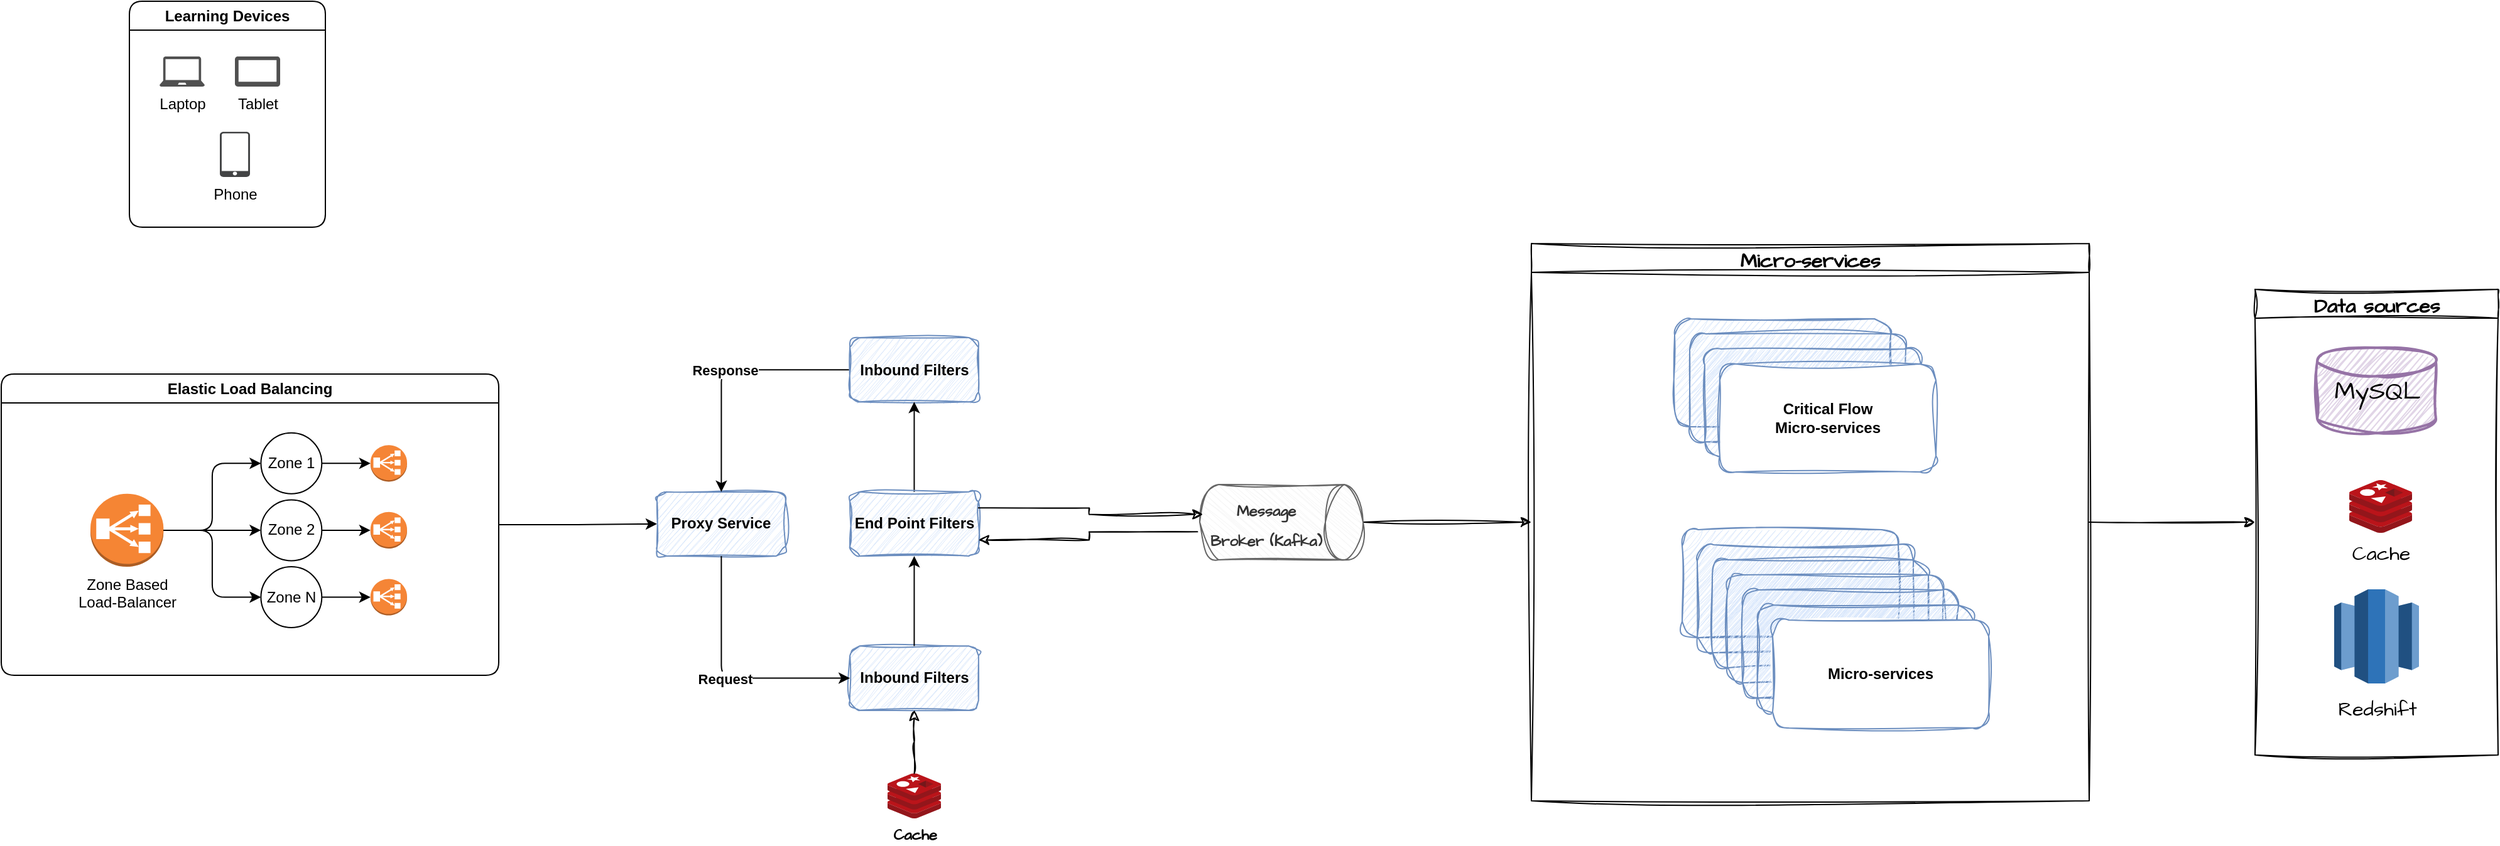<mxfile version="22.1.18" type="github">
  <diagram name="Page-1" id="VbFeioPStskT5qOx0-Zx">
    <mxGraphModel dx="2359" dy="834" grid="1" gridSize="12" guides="1" tooltips="1" connect="1" arrows="1" fold="1" page="1" pageScale="1" pageWidth="850" pageHeight="1100" math="0" shadow="0">
      <root>
        <mxCell id="0" />
        <mxCell id="1" parent="0" />
        <mxCell id="Sxqkspv0LIIan3AOKL-r-10" value="Learning Devices" style="swimlane;whiteSpace=wrap;html=1;rounded=1;" vertex="1" parent="1">
          <mxGeometry x="-168" y="204" width="156" height="180" as="geometry" />
        </mxCell>
        <mxCell id="Sxqkspv0LIIan3AOKL-r-15" value="" style="group;rounded=1;movable=1;resizable=1;rotatable=1;deletable=1;editable=1;locked=0;connectable=1;" vertex="1" connectable="0" parent="Sxqkspv0LIIan3AOKL-r-10">
          <mxGeometry x="24" y="44" width="108" height="96" as="geometry" />
        </mxCell>
        <mxCell id="Sxqkspv0LIIan3AOKL-r-11" value="Laptop" style="sketch=0;pointerEvents=1;shadow=0;dashed=0;html=1;strokeColor=none;fillColor=#505050;labelPosition=center;verticalLabelPosition=bottom;verticalAlign=top;outlineConnect=0;align=center;shape=mxgraph.office.devices.laptop;rounded=1;" vertex="1" parent="Sxqkspv0LIIan3AOKL-r-15">
          <mxGeometry width="36" height="24" as="geometry" />
        </mxCell>
        <mxCell id="Sxqkspv0LIIan3AOKL-r-12" value="Tablet" style="sketch=0;pointerEvents=1;shadow=0;dashed=0;html=1;strokeColor=none;fillColor=#505050;labelPosition=center;verticalLabelPosition=bottom;verticalAlign=top;outlineConnect=0;align=center;shape=mxgraph.office.devices.tablet_android;rounded=1;" vertex="1" parent="Sxqkspv0LIIan3AOKL-r-15">
          <mxGeometry x="60" width="36" height="24" as="geometry" />
        </mxCell>
        <mxCell id="Sxqkspv0LIIan3AOKL-r-13" value="Phone" style="sketch=0;pointerEvents=1;shadow=0;dashed=0;html=1;strokeColor=none;fillColor=#434445;aspect=fixed;labelPosition=center;verticalLabelPosition=bottom;verticalAlign=top;align=center;outlineConnect=0;shape=mxgraph.vvd.phone;rounded=1;" vertex="1" parent="Sxqkspv0LIIan3AOKL-r-15">
          <mxGeometry x="48" y="60" width="24" height="36" as="geometry" />
        </mxCell>
        <mxCell id="Sxqkspv0LIIan3AOKL-r-42" style="edgeStyle=orthogonalEdgeStyle;rounded=1;orthogonalLoop=1;jettySize=auto;html=1;entryX=0;entryY=0.5;entryDx=0;entryDy=0;" edge="1" parent="1" source="Sxqkspv0LIIan3AOKL-r-21" target="Sxqkspv0LIIan3AOKL-r-41">
          <mxGeometry relative="1" as="geometry" />
        </mxCell>
        <mxCell id="Sxqkspv0LIIan3AOKL-r-21" value="Elastic Load Balancing" style="swimlane;whiteSpace=wrap;html=1;rounded=1;movable=1;resizable=1;rotatable=1;deletable=1;editable=1;locked=0;connectable=1;" vertex="1" parent="1">
          <mxGeometry x="-270" y="501" width="396" height="240" as="geometry" />
        </mxCell>
        <mxCell id="Sxqkspv0LIIan3AOKL-r-59" value="" style="group;movable=1;resizable=1;rotatable=1;deletable=1;editable=1;locked=0;connectable=1;" vertex="1" connectable="0" parent="Sxqkspv0LIIan3AOKL-r-21">
          <mxGeometry x="71" y="46.92" width="252" height="155.08" as="geometry" />
        </mxCell>
        <mxCell id="Sxqkspv0LIIan3AOKL-r-17" value="Zone Based &lt;br&gt;Load-Balancer" style="outlineConnect=0;dashed=0;verticalLabelPosition=bottom;verticalAlign=top;align=center;html=1;shape=mxgraph.aws3.classic_load_balancer;fillColor=#F58534;gradientColor=none;rounded=1;movable=1;resizable=1;rotatable=1;deletable=1;editable=1;locked=0;connectable=1;" vertex="1" parent="Sxqkspv0LIIan3AOKL-r-59">
          <mxGeometry y="48.462" width="58.154" height="58.155" as="geometry" />
        </mxCell>
        <mxCell id="Sxqkspv0LIIan3AOKL-r-26" style="edgeStyle=orthogonalEdgeStyle;rounded=1;orthogonalLoop=1;jettySize=auto;html=1;entryX=0;entryY=0.5;entryDx=0;entryDy=0;curved=0;movable=1;resizable=1;rotatable=1;deletable=1;editable=1;locked=0;connectable=1;" edge="1" parent="Sxqkspv0LIIan3AOKL-r-59" source="Sxqkspv0LIIan3AOKL-r-17" target="Sxqkspv0LIIan3AOKL-r-22">
          <mxGeometry relative="1" as="geometry" />
        </mxCell>
        <mxCell id="Sxqkspv0LIIan3AOKL-r-28" style="edgeStyle=orthogonalEdgeStyle;rounded=1;orthogonalLoop=1;jettySize=auto;html=1;entryX=0;entryY=0.5;entryDx=0;entryDy=0;movable=1;resizable=1;rotatable=1;deletable=1;editable=1;locked=0;connectable=1;" edge="1" parent="Sxqkspv0LIIan3AOKL-r-59" source="Sxqkspv0LIIan3AOKL-r-17" target="Sxqkspv0LIIan3AOKL-r-23">
          <mxGeometry relative="1" as="geometry" />
        </mxCell>
        <mxCell id="Sxqkspv0LIIan3AOKL-r-29" style="edgeStyle=orthogonalEdgeStyle;rounded=1;orthogonalLoop=1;jettySize=auto;html=1;entryX=0;entryY=0.5;entryDx=0;entryDy=0;movable=1;resizable=1;rotatable=1;deletable=1;editable=1;locked=0;connectable=1;" edge="1" parent="Sxqkspv0LIIan3AOKL-r-59" source="Sxqkspv0LIIan3AOKL-r-17" target="Sxqkspv0LIIan3AOKL-r-24">
          <mxGeometry relative="1" as="geometry" />
        </mxCell>
        <mxCell id="Sxqkspv0LIIan3AOKL-r-55" value="" style="group" vertex="1" connectable="0" parent="Sxqkspv0LIIan3AOKL-r-59">
          <mxGeometry x="135.692" y="53.309" width="116.308" height="48.462" as="geometry" />
        </mxCell>
        <mxCell id="Sxqkspv0LIIan3AOKL-r-32" value="" style="outlineConnect=0;dashed=0;verticalLabelPosition=bottom;verticalAlign=top;align=center;html=1;shape=mxgraph.aws3.classic_load_balancer;fillColor=#F58536;gradientColor=none;rounded=1;movable=1;resizable=1;rotatable=1;deletable=1;editable=1;locked=0;connectable=1;" vertex="1" parent="Sxqkspv0LIIan3AOKL-r-55">
          <mxGeometry x="87.231" y="9.693" width="29.077" height="29.078" as="geometry" />
        </mxCell>
        <mxCell id="Sxqkspv0LIIan3AOKL-r-23" value="Zone 2" style="ellipse;whiteSpace=wrap;html=1;aspect=fixed;rounded=1;movable=1;resizable=1;rotatable=1;deletable=1;editable=1;locked=0;connectable=1;" vertex="1" parent="Sxqkspv0LIIan3AOKL-r-55">
          <mxGeometry width="48.462" height="48.462" as="geometry" />
        </mxCell>
        <mxCell id="Sxqkspv0LIIan3AOKL-r-34" style="edgeStyle=orthogonalEdgeStyle;rounded=1;orthogonalLoop=1;jettySize=auto;html=1;entryX=0;entryY=0.5;entryDx=0;entryDy=0;entryPerimeter=0;movable=1;resizable=1;rotatable=1;deletable=1;editable=1;locked=0;connectable=1;" edge="1" parent="Sxqkspv0LIIan3AOKL-r-55" source="Sxqkspv0LIIan3AOKL-r-23" target="Sxqkspv0LIIan3AOKL-r-32">
          <mxGeometry relative="1" as="geometry" />
        </mxCell>
        <mxCell id="Sxqkspv0LIIan3AOKL-r-56" value="" style="group" vertex="1" connectable="0" parent="Sxqkspv0LIIan3AOKL-r-59">
          <mxGeometry x="135.692" y="106.618" width="116.308" height="48.462" as="geometry" />
        </mxCell>
        <mxCell id="Sxqkspv0LIIan3AOKL-r-31" value="" style="outlineConnect=0;dashed=0;verticalLabelPosition=bottom;verticalAlign=top;align=center;html=1;shape=mxgraph.aws3.classic_load_balancer;fillColor=#F58536;gradientColor=none;rounded=1;movable=1;resizable=1;rotatable=1;deletable=1;editable=1;locked=0;connectable=1;" vertex="1" parent="Sxqkspv0LIIan3AOKL-r-56">
          <mxGeometry x="87.231" y="9.693" width="29.077" height="29.078" as="geometry" />
        </mxCell>
        <mxCell id="Sxqkspv0LIIan3AOKL-r-24" value="Zone N" style="ellipse;whiteSpace=wrap;html=1;aspect=fixed;rounded=1;movable=1;resizable=1;rotatable=1;deletable=1;editable=1;locked=0;connectable=1;" vertex="1" parent="Sxqkspv0LIIan3AOKL-r-56">
          <mxGeometry width="48.462" height="48.462" as="geometry" />
        </mxCell>
        <mxCell id="Sxqkspv0LIIan3AOKL-r-35" style="edgeStyle=orthogonalEdgeStyle;rounded=1;orthogonalLoop=1;jettySize=auto;html=1;entryX=0;entryY=0.5;entryDx=0;entryDy=0;entryPerimeter=0;movable=1;resizable=1;rotatable=1;deletable=1;editable=1;locked=0;connectable=1;" edge="1" parent="Sxqkspv0LIIan3AOKL-r-56" source="Sxqkspv0LIIan3AOKL-r-24" target="Sxqkspv0LIIan3AOKL-r-31">
          <mxGeometry relative="1" as="geometry" />
        </mxCell>
        <mxCell id="Sxqkspv0LIIan3AOKL-r-57" value="" style="group" vertex="1" connectable="0" parent="Sxqkspv0LIIan3AOKL-r-59">
          <mxGeometry x="135.692" width="116.308" height="48.462" as="geometry" />
        </mxCell>
        <mxCell id="Sxqkspv0LIIan3AOKL-r-30" value="" style="outlineConnect=0;dashed=0;verticalLabelPosition=bottom;verticalAlign=top;align=center;html=1;shape=mxgraph.aws3.classic_load_balancer;fillColor=#F58536;gradientColor=none;rounded=1;movable=1;resizable=1;rotatable=1;deletable=1;editable=1;locked=0;connectable=1;" vertex="1" parent="Sxqkspv0LIIan3AOKL-r-57">
          <mxGeometry x="87.231" y="9.693" width="29.077" height="29.078" as="geometry" />
        </mxCell>
        <mxCell id="Sxqkspv0LIIan3AOKL-r-22" value="Zone 1" style="ellipse;whiteSpace=wrap;html=1;aspect=fixed;rounded=1;movable=1;resizable=1;rotatable=1;deletable=1;editable=1;locked=0;connectable=1;" vertex="1" parent="Sxqkspv0LIIan3AOKL-r-57">
          <mxGeometry width="48.462" height="48.462" as="geometry" />
        </mxCell>
        <mxCell id="Sxqkspv0LIIan3AOKL-r-33" style="edgeStyle=orthogonalEdgeStyle;rounded=1;orthogonalLoop=1;jettySize=auto;html=1;entryX=0;entryY=0.5;entryDx=0;entryDy=0;entryPerimeter=0;movable=1;resizable=1;rotatable=1;deletable=1;editable=1;locked=0;connectable=1;" edge="1" parent="Sxqkspv0LIIan3AOKL-r-57" source="Sxqkspv0LIIan3AOKL-r-22" target="Sxqkspv0LIIan3AOKL-r-30">
          <mxGeometry relative="1" as="geometry" />
        </mxCell>
        <mxCell id="Sxqkspv0LIIan3AOKL-r-62" value="" style="group" vertex="1" connectable="0" parent="1">
          <mxGeometry x="252" y="472" width="255.9" height="383" as="geometry" />
        </mxCell>
        <mxCell id="Sxqkspv0LIIan3AOKL-r-60" value="&lt;b&gt;Cache&lt;/b&gt;" style="image;sketch=0;aspect=fixed;html=1;points=[];align=center;fontSize=12;image=img/lib/mscae/Cache_Redis_Product.svg;hachureGap=4;jiggle=2;curveFitting=1;fontFamily=Architects Daughter;fontSource=https%3A%2F%2Ffonts.googleapis.com%2Fcss%3Ffamily%3DArchitects%2BDaughter;" vertex="1" parent="Sxqkspv0LIIan3AOKL-r-62">
          <mxGeometry x="183.395" y="347.174" width="42.65" height="35.826" as="geometry" />
        </mxCell>
        <mxCell id="Sxqkspv0LIIan3AOKL-r-41" value="Proxy Service" style="rounded=1;whiteSpace=wrap;html=1;fillColor=#dae8fc;strokeColor=#6c8ebf;fontStyle=1;sketch=1;curveFitting=1;jiggle=2;" vertex="1" parent="Sxqkspv0LIIan3AOKL-r-62">
          <mxGeometry y="122.833" width="102.36" height="51.18" as="geometry" />
        </mxCell>
        <mxCell id="Sxqkspv0LIIan3AOKL-r-43" value="Inbound Filters" style="rounded=1;whiteSpace=wrap;html=1;fillColor=#dae8fc;strokeColor=#6c8ebf;fontStyle=1;sketch=1;curveFitting=1;jiggle=2;" vertex="1" parent="Sxqkspv0LIIan3AOKL-r-62">
          <mxGeometry x="153.54" y="245.666" width="102.36" height="51.18" as="geometry" />
        </mxCell>
        <mxCell id="Sxqkspv0LIIan3AOKL-r-61" style="edgeStyle=orthogonalEdgeStyle;rounded=0;sketch=1;hachureGap=4;jiggle=2;curveFitting=1;orthogonalLoop=1;jettySize=auto;html=1;entryX=0.5;entryY=1;entryDx=0;entryDy=0;fontFamily=Architects Daughter;fontSource=https%3A%2F%2Ffonts.googleapis.com%2Fcss%3Ffamily%3DArchitects%2BDaughter;fontSize=16;" edge="1" parent="Sxqkspv0LIIan3AOKL-r-62" source="Sxqkspv0LIIan3AOKL-r-60" target="Sxqkspv0LIIan3AOKL-r-43">
          <mxGeometry relative="1" as="geometry" />
        </mxCell>
        <mxCell id="Sxqkspv0LIIan3AOKL-r-45" style="edgeStyle=orthogonalEdgeStyle;rounded=1;orthogonalLoop=1;jettySize=auto;html=1;entryX=0;entryY=0.5;entryDx=0;entryDy=0;exitX=0.5;exitY=1;exitDx=0;exitDy=0;" edge="1" parent="Sxqkspv0LIIan3AOKL-r-62" source="Sxqkspv0LIIan3AOKL-r-41" target="Sxqkspv0LIIan3AOKL-r-43">
          <mxGeometry relative="1" as="geometry" />
        </mxCell>
        <mxCell id="Sxqkspv0LIIan3AOKL-r-54" value="&lt;b&gt;Request&lt;/b&gt;" style="edgeLabel;html=1;align=center;verticalAlign=middle;resizable=0;points=[];" vertex="1" connectable="0" parent="Sxqkspv0LIIan3AOKL-r-45">
          <mxGeometry relative="1" as="geometry">
            <mxPoint as="offset" />
          </mxGeometry>
        </mxCell>
        <mxCell id="Sxqkspv0LIIan3AOKL-r-47" style="edgeStyle=orthogonalEdgeStyle;rounded=1;orthogonalLoop=1;jettySize=auto;html=1;entryX=0.5;entryY=0;entryDx=0;entryDy=0;" edge="1" parent="Sxqkspv0LIIan3AOKL-r-62" source="Sxqkspv0LIIan3AOKL-r-46" target="Sxqkspv0LIIan3AOKL-r-41">
          <mxGeometry relative="1" as="geometry" />
        </mxCell>
        <mxCell id="Sxqkspv0LIIan3AOKL-r-49" value="Text" style="edgeLabel;html=1;align=center;verticalAlign=middle;resizable=0;points=[];" vertex="1" connectable="0" parent="Sxqkspv0LIIan3AOKL-r-47">
          <mxGeometry relative="1" as="geometry">
            <mxPoint as="offset" />
          </mxGeometry>
        </mxCell>
        <mxCell id="Sxqkspv0LIIan3AOKL-r-50" value="&lt;b&gt;Response&lt;/b&gt;" style="edgeLabel;html=1;align=center;verticalAlign=middle;resizable=0;points=[];" vertex="1" connectable="0" parent="Sxqkspv0LIIan3AOKL-r-47">
          <mxGeometry relative="1" as="geometry">
            <mxPoint as="offset" />
          </mxGeometry>
        </mxCell>
        <mxCell id="Sxqkspv0LIIan3AOKL-r-46" value="Inbound Filters" style="rounded=1;whiteSpace=wrap;html=1;fillColor=#dae8fc;strokeColor=#6c8ebf;fontStyle=1;shadow=0;sketch=1;curveFitting=1;jiggle=2;" vertex="1" parent="Sxqkspv0LIIan3AOKL-r-62">
          <mxGeometry x="153.54" width="102.36" height="51.18" as="geometry" />
        </mxCell>
        <mxCell id="Sxqkspv0LIIan3AOKL-r-53" style="edgeStyle=orthogonalEdgeStyle;rounded=0;orthogonalLoop=1;jettySize=auto;html=1;" edge="1" parent="Sxqkspv0LIIan3AOKL-r-62" source="Sxqkspv0LIIan3AOKL-r-51" target="Sxqkspv0LIIan3AOKL-r-46">
          <mxGeometry relative="1" as="geometry" />
        </mxCell>
        <mxCell id="Sxqkspv0LIIan3AOKL-r-51" value="End Point Filters" style="rounded=1;whiteSpace=wrap;html=1;fillColor=#dae8fc;strokeColor=#6c8ebf;fontStyle=1;sketch=1;curveFitting=1;jiggle=2;" vertex="1" parent="Sxqkspv0LIIan3AOKL-r-62">
          <mxGeometry x="153.54" y="122.833" width="102.36" height="51.18" as="geometry" />
        </mxCell>
        <mxCell id="Sxqkspv0LIIan3AOKL-r-52" style="edgeStyle=orthogonalEdgeStyle;rounded=0;orthogonalLoop=1;jettySize=auto;html=1;entryX=0.5;entryY=1;entryDx=0;entryDy=0;" edge="1" parent="Sxqkspv0LIIan3AOKL-r-62" source="Sxqkspv0LIIan3AOKL-r-43" target="Sxqkspv0LIIan3AOKL-r-51">
          <mxGeometry relative="1" as="geometry" />
        </mxCell>
        <mxCell id="Sxqkspv0LIIan3AOKL-r-142" style="edgeStyle=orthogonalEdgeStyle;rounded=0;sketch=1;hachureGap=4;jiggle=2;curveFitting=1;orthogonalLoop=1;jettySize=auto;html=1;entryX=0;entryY=0.5;entryDx=0;entryDy=0;fontFamily=Architects Daughter;fontSource=https%3A%2F%2Ffonts.googleapis.com%2Fcss%3Ffamily%3DArchitects%2BDaughter;fontSize=16;" edge="1" parent="1" source="Sxqkspv0LIIan3AOKL-r-89" target="Sxqkspv0LIIan3AOKL-r-115">
          <mxGeometry relative="1" as="geometry" />
        </mxCell>
        <mxCell id="Sxqkspv0LIIan3AOKL-r-89" value="&lt;font style=&quot;font-size: 12px;&quot;&gt;&lt;b&gt;Message Broker (Kafka)&lt;/b&gt;&lt;/font&gt;" style="shape=cylinder3;whiteSpace=wrap;html=1;boundedLbl=1;backgroundOutline=1;size=15;sketch=1;hachureGap=4;jiggle=2;curveFitting=1;fontFamily=Architects Daughter;fontSource=https%3A%2F%2Ffonts.googleapis.com%2Fcss%3Ffamily%3DArchitects%2BDaughter;fontSize=20;direction=south;fillColor=#f5f5f5;strokeColor=#666666;fontColor=#333333;" vertex="1" parent="1">
          <mxGeometry x="684" y="589" width="130" height="60" as="geometry" />
        </mxCell>
        <mxCell id="Sxqkspv0LIIan3AOKL-r-91" style="edgeStyle=orthogonalEdgeStyle;rounded=0;sketch=1;hachureGap=4;jiggle=2;curveFitting=1;orthogonalLoop=1;jettySize=auto;html=1;exitX=1;exitY=0.25;exitDx=0;exitDy=0;entryX=0.396;entryY=0.98;entryDx=0;entryDy=0;entryPerimeter=0;fontFamily=Architects Daughter;fontSource=https%3A%2F%2Ffonts.googleapis.com%2Fcss%3Ffamily%3DArchitects%2BDaughter;fontSize=16;" edge="1" parent="1" source="Sxqkspv0LIIan3AOKL-r-51" target="Sxqkspv0LIIan3AOKL-r-89">
          <mxGeometry relative="1" as="geometry" />
        </mxCell>
        <mxCell id="Sxqkspv0LIIan3AOKL-r-92" style="edgeStyle=orthogonalEdgeStyle;rounded=0;sketch=1;hachureGap=4;jiggle=2;curveFitting=1;orthogonalLoop=1;jettySize=auto;html=1;exitX=0.628;exitY=1.014;exitDx=0;exitDy=0;exitPerimeter=0;fontFamily=Architects Daughter;fontSource=https%3A%2F%2Ffonts.googleapis.com%2Fcss%3Ffamily%3DArchitects%2BDaughter;fontSize=16;entryX=1;entryY=0.75;entryDx=0;entryDy=0;" edge="1" parent="1" source="Sxqkspv0LIIan3AOKL-r-89" target="Sxqkspv0LIIan3AOKL-r-51">
          <mxGeometry relative="1" as="geometry">
            <mxPoint x="552" y="636" as="targetPoint" />
          </mxGeometry>
        </mxCell>
        <mxCell id="Sxqkspv0LIIan3AOKL-r-111" value="&lt;font style=&quot;font-size: 16px;&quot;&gt;Data sources&lt;/font&gt;" style="swimlane;whiteSpace=wrap;html=1;sketch=1;hachureGap=4;jiggle=2;curveFitting=1;fontFamily=Architects Daughter;fontSource=https%3A%2F%2Ffonts.googleapis.com%2Fcss%3Ffamily%3DArchitects%2BDaughter;fontSize=20;" vertex="1" parent="1">
          <mxGeometry x="1524" y="433.5" width="193.5" height="371" as="geometry" />
        </mxCell>
        <mxCell id="Sxqkspv0LIIan3AOKL-r-104" value="MySQL" style="strokeWidth=2;html=1;shape=mxgraph.flowchart.database;whiteSpace=wrap;sketch=1;hachureGap=4;jiggle=2;curveFitting=1;fontFamily=Architects Daughter;fontSource=https%3A%2F%2Ffonts.googleapis.com%2Fcss%3Ffamily%3DArchitects%2BDaughter;fontSize=20;fillColor=#e1d5e7;strokeColor=#9673a6;" vertex="1" parent="Sxqkspv0LIIan3AOKL-r-111">
          <mxGeometry x="49.5" y="46.5" width="94.5" height="68" as="geometry" />
        </mxCell>
        <mxCell id="Sxqkspv0LIIan3AOKL-r-106" value="&lt;font style=&quot;font-size: 16px;&quot;&gt;Cache&lt;/font&gt;" style="image;sketch=0;aspect=fixed;html=1;points=[];align=center;fontSize=12;image=img/lib/mscae/Cache_Redis_Product.svg;hachureGap=4;jiggle=2;curveFitting=1;fontFamily=Architects Daughter;fontSource=https%3A%2F%2Ffonts.googleapis.com%2Fcss%3Ffamily%3DArchitects%2BDaughter;" vertex="1" parent="Sxqkspv0LIIan3AOKL-r-111">
          <mxGeometry x="75" y="152" width="50" height="42" as="geometry" />
        </mxCell>
        <mxCell id="Sxqkspv0LIIan3AOKL-r-145" value="&lt;font style=&quot;font-size: 16px;&quot;&gt;Redshift&lt;/font&gt;" style="outlineConnect=0;dashed=0;verticalLabelPosition=bottom;verticalAlign=top;align=center;html=1;shape=mxgraph.aws3.redshift;fillColor=#2E73B8;gradientColor=none;hachureGap=4;fontFamily=Architects Daughter;fontSource=https%3A%2F%2Ffonts.googleapis.com%2Fcss%3Ffamily%3DArchitects%2BDaughter;fontSize=20;" vertex="1" parent="Sxqkspv0LIIan3AOKL-r-111">
          <mxGeometry x="63" y="239" width="67.5" height="75" as="geometry" />
        </mxCell>
        <mxCell id="Sxqkspv0LIIan3AOKL-r-143" style="edgeStyle=orthogonalEdgeStyle;rounded=1;sketch=1;hachureGap=4;jiggle=2;curveFitting=1;orthogonalLoop=1;jettySize=auto;html=1;entryX=0;entryY=0.5;entryDx=0;entryDy=0;fontFamily=Architects Daughter;fontSource=https%3A%2F%2Ffonts.googleapis.com%2Fcss%3Ffamily%3DArchitects%2BDaughter;fontSize=16;curved=0;" edge="1" parent="1" source="Sxqkspv0LIIan3AOKL-r-115" target="Sxqkspv0LIIan3AOKL-r-111">
          <mxGeometry relative="1" as="geometry" />
        </mxCell>
        <mxCell id="Sxqkspv0LIIan3AOKL-r-115" value="&lt;font style=&quot;font-size: 16px;&quot;&gt;Micro-services&lt;/font&gt;" style="swimlane;whiteSpace=wrap;html=1;sketch=1;hachureGap=4;jiggle=2;curveFitting=1;fontFamily=Architects Daughter;fontSource=https%3A%2F%2Ffonts.googleapis.com%2Fcss%3Ffamily%3DArchitects%2BDaughter;fontSize=20;" vertex="1" parent="1">
          <mxGeometry x="948" y="397" width="444" height="444" as="geometry" />
        </mxCell>
        <mxCell id="Sxqkspv0LIIan3AOKL-r-139" value="" style="group" vertex="1" connectable="0" parent="Sxqkspv0LIIan3AOKL-r-115">
          <mxGeometry x="114" y="60" width="208" height="122" as="geometry" />
        </mxCell>
        <mxCell id="Sxqkspv0LIIan3AOKL-r-81" value="" style="rounded=1;whiteSpace=wrap;html=1;fillColor=#dae8fc;strokeColor=#6c8ebf;fontStyle=1;sketch=1;curveFitting=1;jiggle=2;container=0;" vertex="1" parent="Sxqkspv0LIIan3AOKL-r-139">
          <mxGeometry width="172" height="86" as="geometry" />
        </mxCell>
        <mxCell id="Sxqkspv0LIIan3AOKL-r-82" value="" style="rounded=1;whiteSpace=wrap;html=1;fillColor=#dae8fc;strokeColor=#6c8ebf;fontStyle=1;sketch=1;curveFitting=1;jiggle=2;container=0;" vertex="1" parent="Sxqkspv0LIIan3AOKL-r-139">
          <mxGeometry x="12" y="12" width="172" height="86" as="geometry" />
        </mxCell>
        <mxCell id="Sxqkspv0LIIan3AOKL-r-83" value="" style="rounded=1;whiteSpace=wrap;html=1;fillColor=#dae8fc;strokeColor=#6c8ebf;fontStyle=1;sketch=1;curveFitting=1;jiggle=2;container=0;" vertex="1" parent="Sxqkspv0LIIan3AOKL-r-139">
          <mxGeometry x="24" y="24" width="172" height="86" as="geometry" />
        </mxCell>
        <mxCell id="Sxqkspv0LIIan3AOKL-r-84" value="Critical Flow &lt;br&gt;Micro-services" style="rounded=1;whiteSpace=wrap;html=1;fillColor=default;strokeColor=#6c8ebf;fontStyle=1;sketch=1;curveFitting=1;jiggle=2;container=0;" vertex="1" parent="Sxqkspv0LIIan3AOKL-r-139">
          <mxGeometry x="36" y="36" width="172" height="86" as="geometry" />
        </mxCell>
        <mxCell id="Sxqkspv0LIIan3AOKL-r-140" value="" style="group" vertex="1" connectable="0" parent="Sxqkspv0LIIan3AOKL-r-115">
          <mxGeometry x="120" y="228" width="244" height="158" as="geometry" />
        </mxCell>
        <mxCell id="Sxqkspv0LIIan3AOKL-r-132" value="" style="rounded=1;whiteSpace=wrap;html=1;fillColor=#dae8fc;strokeColor=#6c8ebf;fontStyle=1;sketch=1;curveFitting=1;jiggle=2;container=0;" vertex="1" parent="Sxqkspv0LIIan3AOKL-r-140">
          <mxGeometry width="172" height="86" as="geometry" />
        </mxCell>
        <mxCell id="Sxqkspv0LIIan3AOKL-r-133" value="" style="rounded=1;whiteSpace=wrap;html=1;fillColor=#dae8fc;strokeColor=#6c8ebf;fontStyle=1;sketch=1;curveFitting=1;jiggle=2;container=0;" vertex="1" parent="Sxqkspv0LIIan3AOKL-r-140">
          <mxGeometry x="12" y="12" width="172" height="86" as="geometry" />
        </mxCell>
        <mxCell id="Sxqkspv0LIIan3AOKL-r-134" value="" style="rounded=1;whiteSpace=wrap;html=1;fillColor=#dae8fc;strokeColor=#6c8ebf;fontStyle=1;sketch=1;curveFitting=1;jiggle=2;container=0;" vertex="1" parent="Sxqkspv0LIIan3AOKL-r-140">
          <mxGeometry x="24" y="24" width="172" height="86" as="geometry" />
        </mxCell>
        <mxCell id="Sxqkspv0LIIan3AOKL-r-135" value="" style="rounded=1;whiteSpace=wrap;html=1;fillColor=#dae8fc;strokeColor=#6c8ebf;fontStyle=1;sketch=1;curveFitting=1;jiggle=2;container=0;" vertex="1" parent="Sxqkspv0LIIan3AOKL-r-140">
          <mxGeometry x="36" y="36" width="172" height="86" as="geometry" />
        </mxCell>
        <mxCell id="Sxqkspv0LIIan3AOKL-r-136" value="" style="rounded=1;whiteSpace=wrap;html=1;fillColor=#dae8fc;strokeColor=#6c8ebf;fontStyle=1;sketch=1;curveFitting=1;jiggle=2;container=0;" vertex="1" parent="Sxqkspv0LIIan3AOKL-r-140">
          <mxGeometry x="48" y="48" width="172" height="86" as="geometry" />
        </mxCell>
        <mxCell id="Sxqkspv0LIIan3AOKL-r-137" value="" style="rounded=1;whiteSpace=wrap;html=1;fillColor=#dae8fc;strokeColor=#6c8ebf;fontStyle=1;sketch=1;curveFitting=1;jiggle=2;container=0;" vertex="1" parent="Sxqkspv0LIIan3AOKL-r-140">
          <mxGeometry x="60" y="60" width="172" height="86" as="geometry" />
        </mxCell>
        <mxCell id="Sxqkspv0LIIan3AOKL-r-138" value="Micro-services" style="rounded=1;whiteSpace=wrap;html=1;fillColor=default;strokeColor=#6c8ebf;fontStyle=1;sketch=1;curveFitting=1;jiggle=2;container=0;" vertex="1" parent="Sxqkspv0LIIan3AOKL-r-140">
          <mxGeometry x="72" y="72" width="172" height="86" as="geometry" />
        </mxCell>
      </root>
    </mxGraphModel>
  </diagram>
</mxfile>
